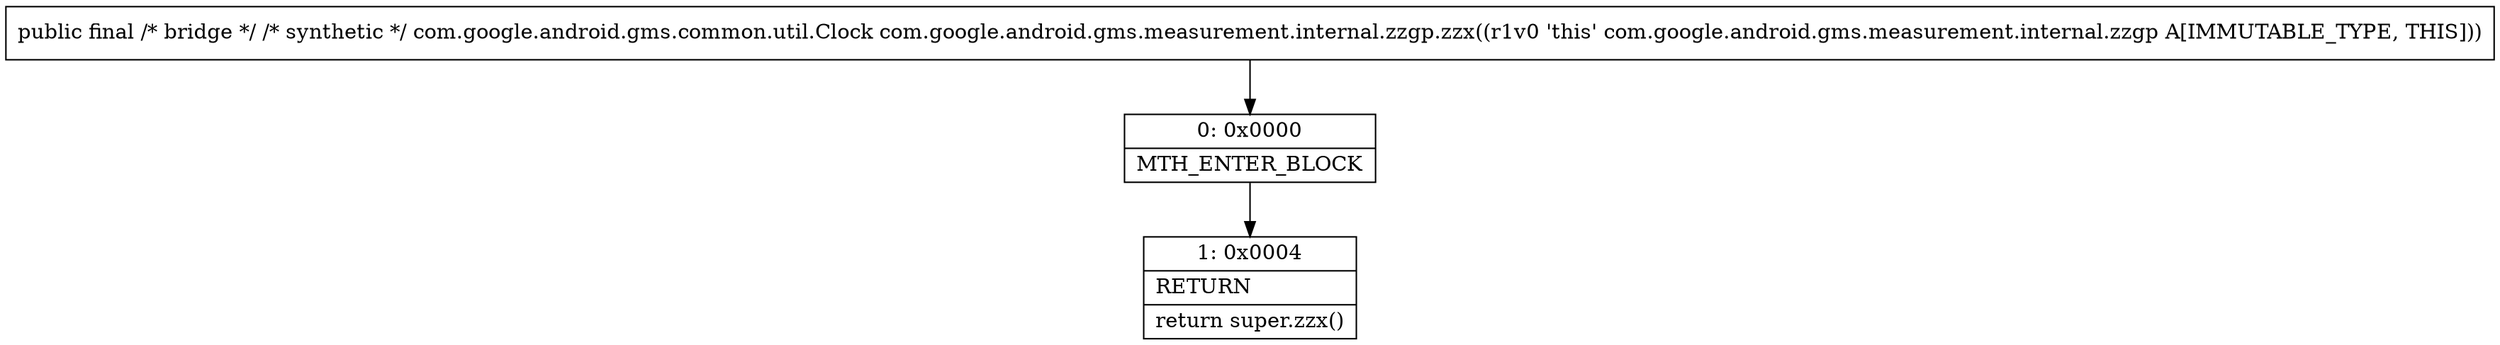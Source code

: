 digraph "CFG forcom.google.android.gms.measurement.internal.zzgp.zzx()Lcom\/google\/android\/gms\/common\/util\/Clock;" {
Node_0 [shape=record,label="{0\:\ 0x0000|MTH_ENTER_BLOCK\l}"];
Node_1 [shape=record,label="{1\:\ 0x0004|RETURN\l|return super.zzx()\l}"];
MethodNode[shape=record,label="{public final \/* bridge *\/ \/* synthetic *\/ com.google.android.gms.common.util.Clock com.google.android.gms.measurement.internal.zzgp.zzx((r1v0 'this' com.google.android.gms.measurement.internal.zzgp A[IMMUTABLE_TYPE, THIS])) }"];
MethodNode -> Node_0;
Node_0 -> Node_1;
}

